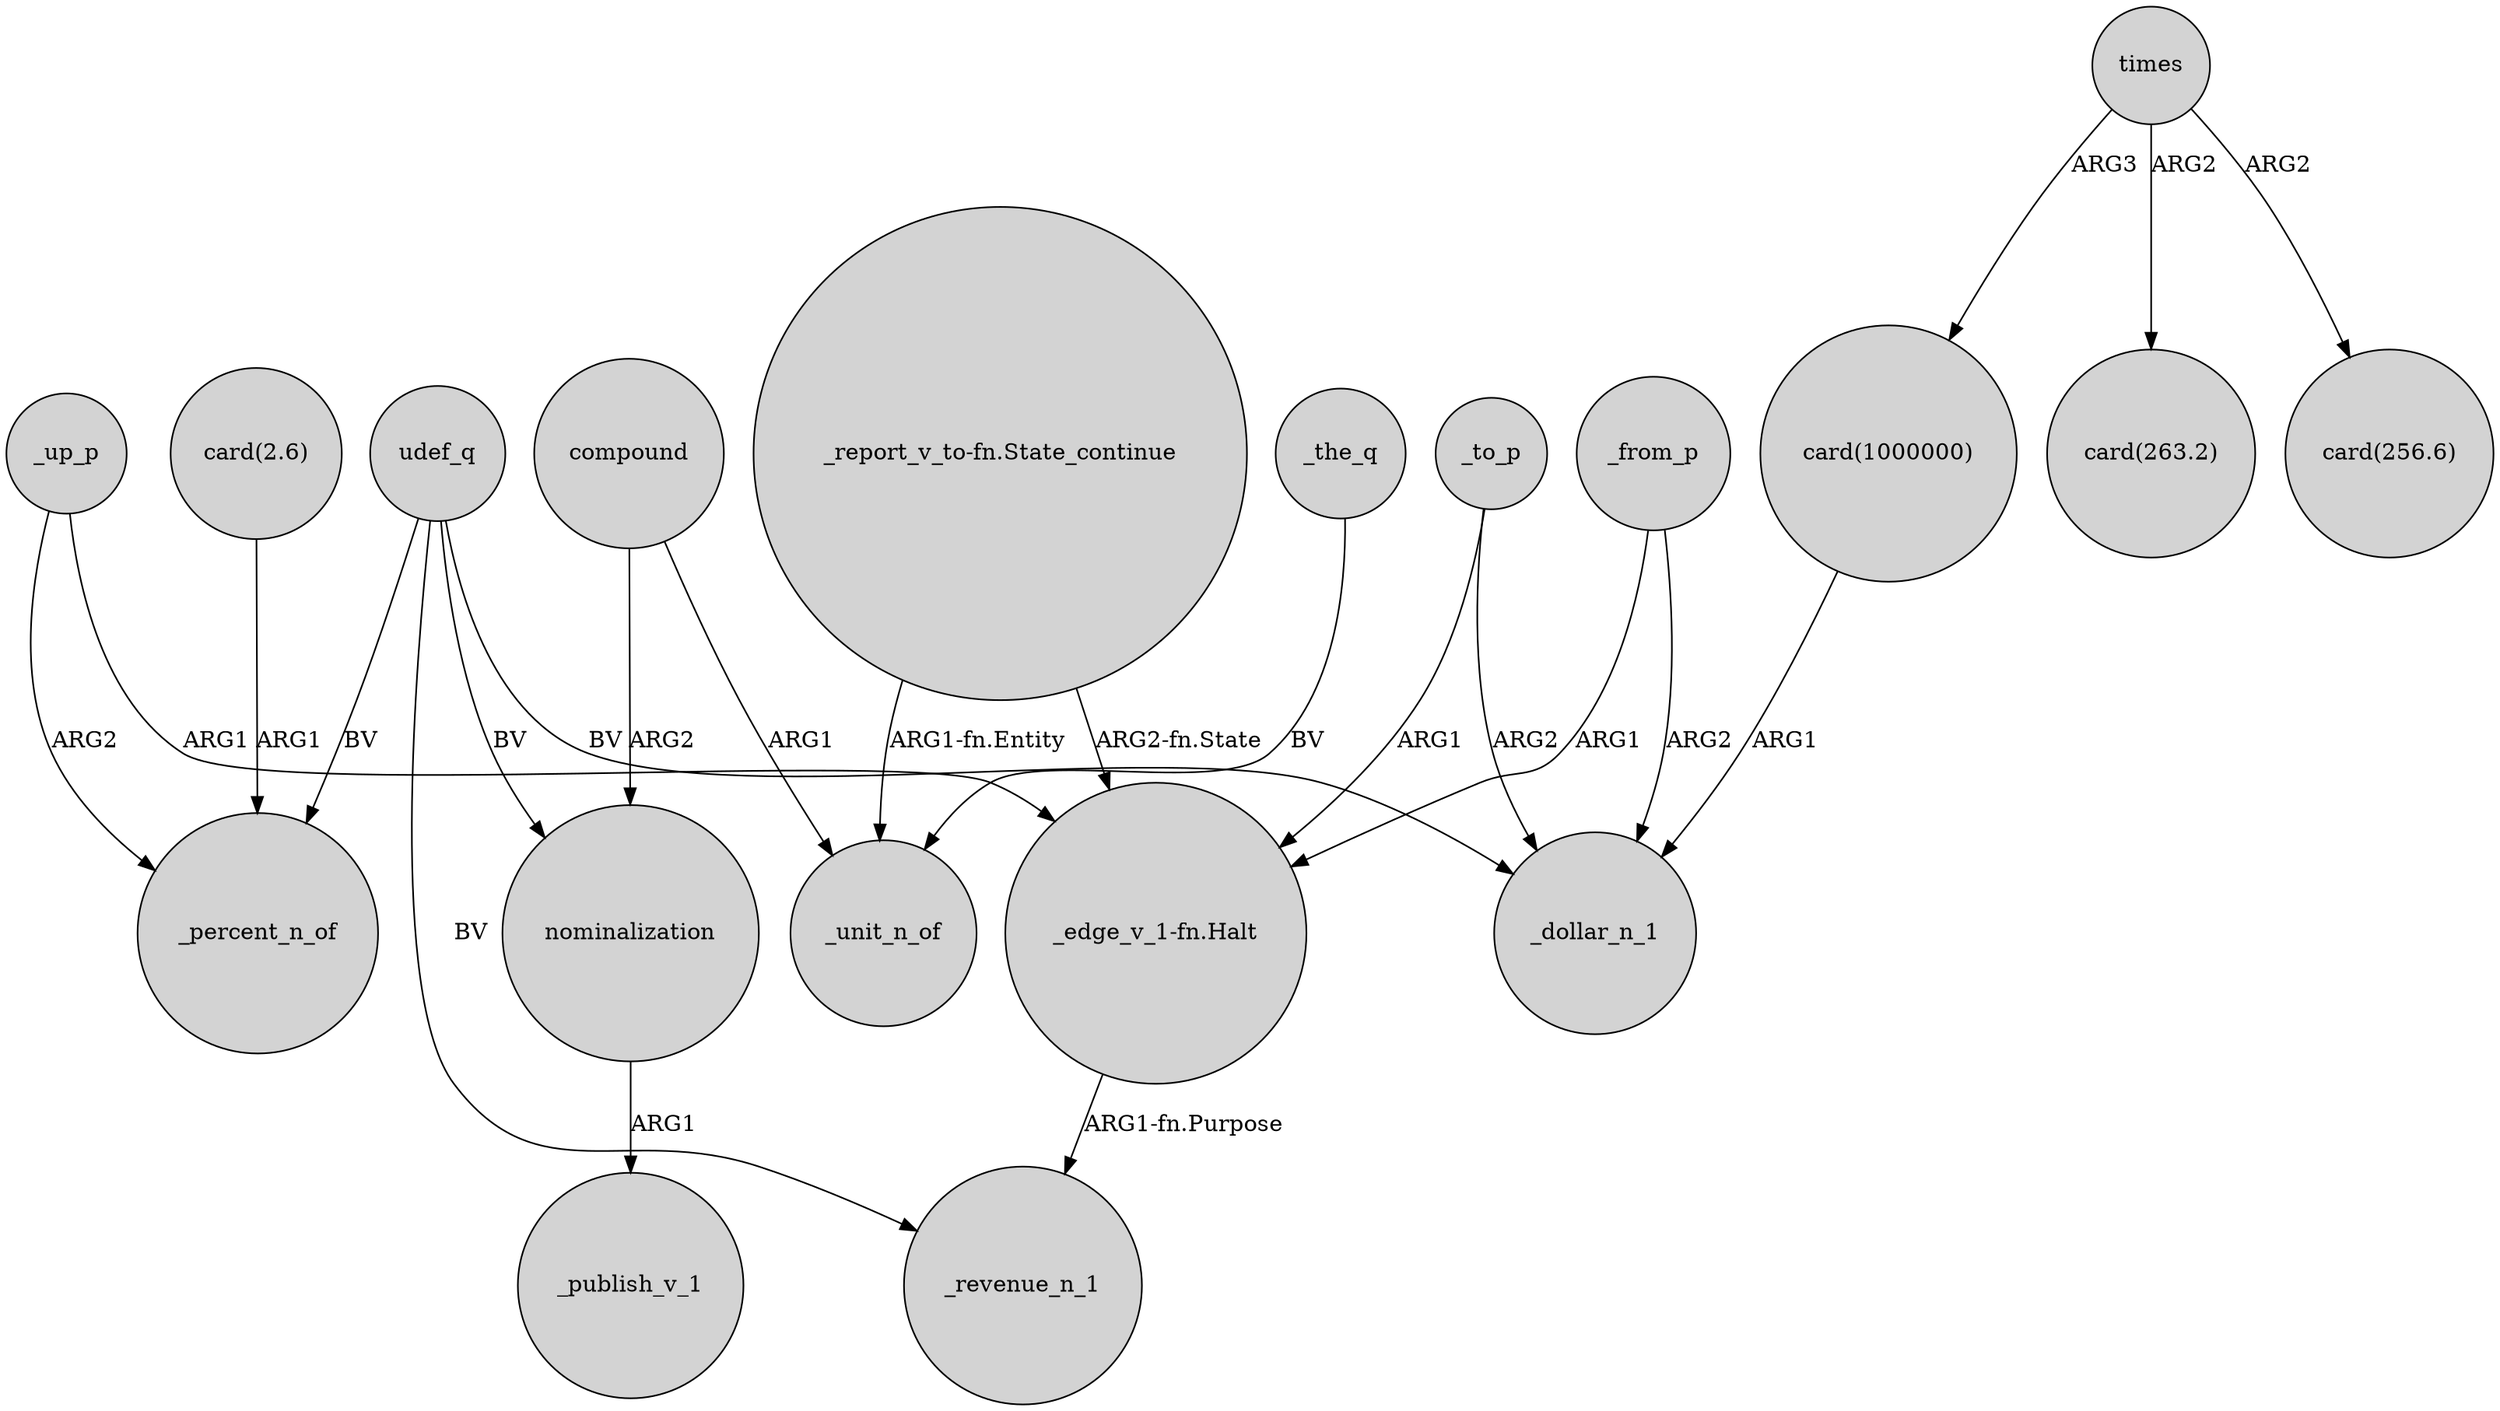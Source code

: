 digraph {
	node [shape=circle style=filled]
	_up_p -> _percent_n_of [label=ARG2]
	_up_p -> "_edge_v_1-fn.Halt" [label=ARG1]
	"_report_v_to-fn.State_continue" -> _unit_n_of [label="ARG1-fn.Entity"]
	times -> "card(263.2)" [label=ARG2]
	"_report_v_to-fn.State_continue" -> "_edge_v_1-fn.Halt" [label="ARG2-fn.State"]
	udef_q -> nominalization [label=BV]
	times -> "card(1000000)" [label=ARG3]
	nominalization -> _publish_v_1 [label=ARG1]
	_to_p -> _dollar_n_1 [label=ARG2]
	_to_p -> "_edge_v_1-fn.Halt" [label=ARG1]
	udef_q -> _revenue_n_1 [label=BV]
	compound -> nominalization [label=ARG2]
	udef_q -> _percent_n_of [label=BV]
	times -> "card(256.6)" [label=ARG2]
	"card(2.6)" -> _percent_n_of [label=ARG1]
	udef_q -> _dollar_n_1 [label=BV]
	"card(1000000)" -> _dollar_n_1 [label=ARG1]
	compound -> _unit_n_of [label=ARG1]
	_the_q -> _unit_n_of [label=BV]
	"_edge_v_1-fn.Halt" -> _revenue_n_1 [label="ARG1-fn.Purpose"]
	_from_p -> "_edge_v_1-fn.Halt" [label=ARG1]
	_from_p -> _dollar_n_1 [label=ARG2]
}
